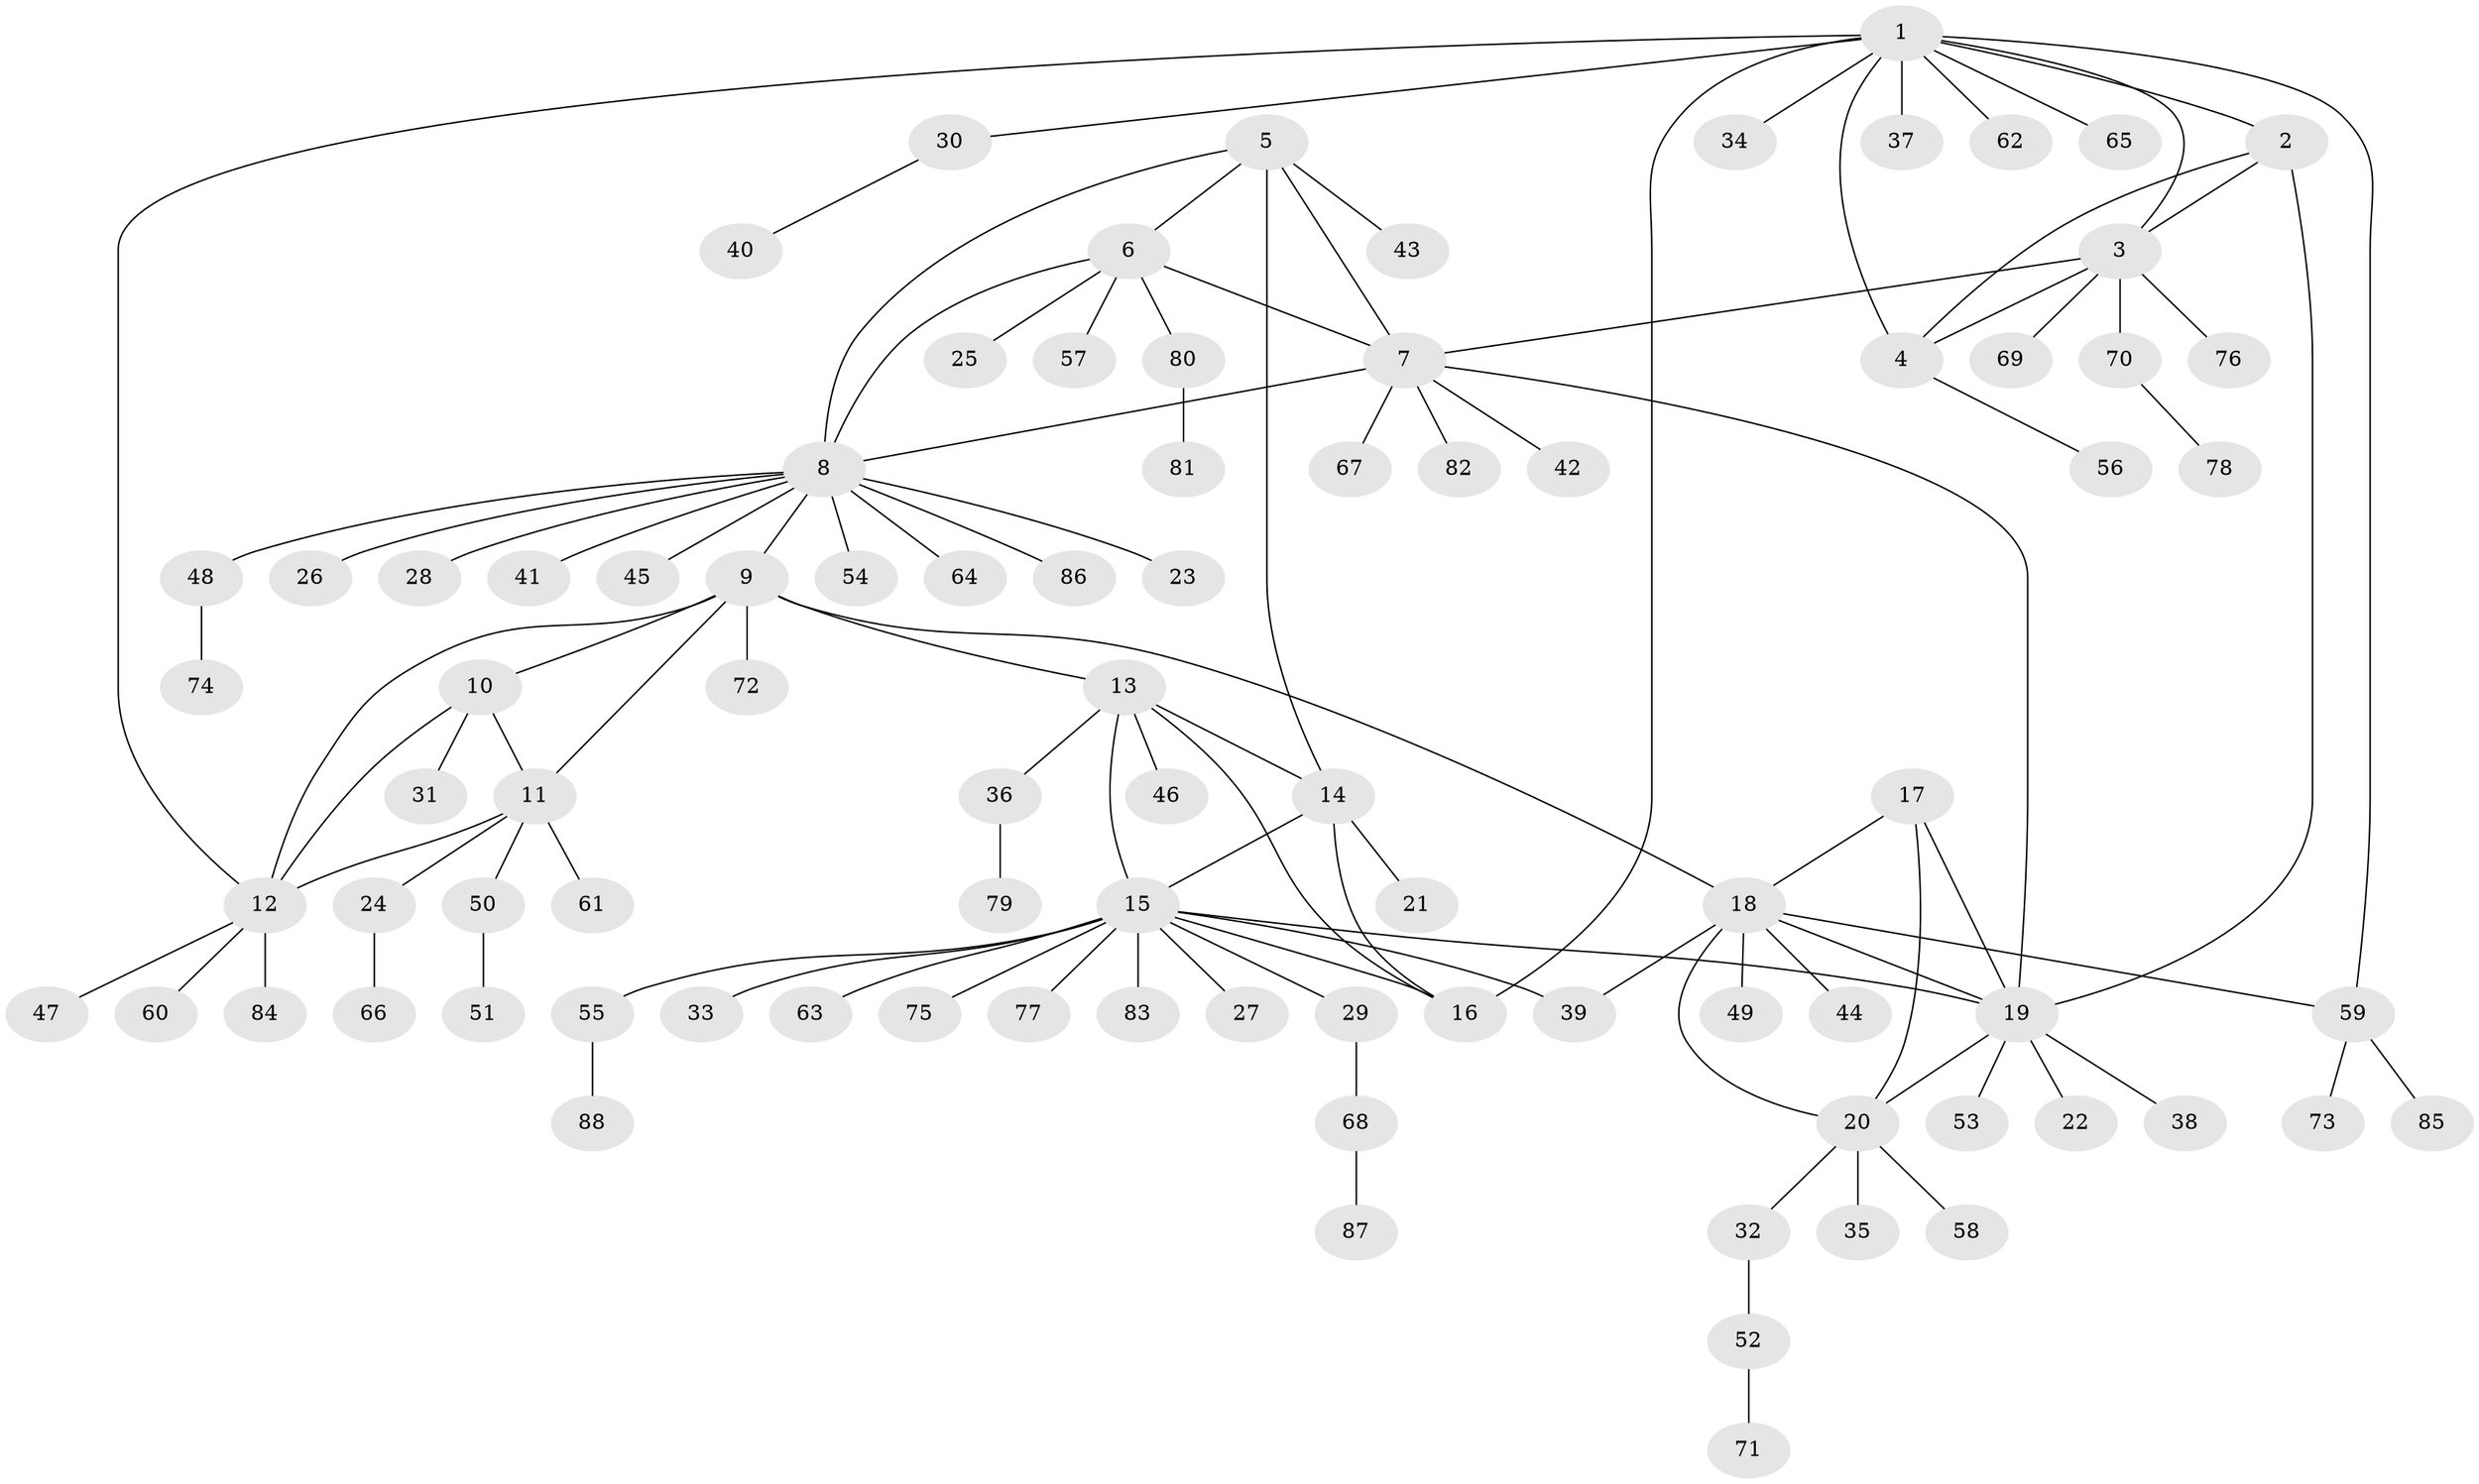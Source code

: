 // coarse degree distribution, {14: 0.029850746268656716, 3: 0.04477611940298507, 2: 0.07462686567164178, 8: 0.014925373134328358, 5: 0.014925373134328358, 12: 0.014925373134328358, 6: 0.05970149253731343, 13: 0.014925373134328358, 4: 0.014925373134328358, 10: 0.014925373134328358, 1: 0.7014925373134329}
// Generated by graph-tools (version 1.1) at 2025/24/03/03/25 07:24:09]
// undirected, 88 vertices, 110 edges
graph export_dot {
graph [start="1"]
  node [color=gray90,style=filled];
  1;
  2;
  3;
  4;
  5;
  6;
  7;
  8;
  9;
  10;
  11;
  12;
  13;
  14;
  15;
  16;
  17;
  18;
  19;
  20;
  21;
  22;
  23;
  24;
  25;
  26;
  27;
  28;
  29;
  30;
  31;
  32;
  33;
  34;
  35;
  36;
  37;
  38;
  39;
  40;
  41;
  42;
  43;
  44;
  45;
  46;
  47;
  48;
  49;
  50;
  51;
  52;
  53;
  54;
  55;
  56;
  57;
  58;
  59;
  60;
  61;
  62;
  63;
  64;
  65;
  66;
  67;
  68;
  69;
  70;
  71;
  72;
  73;
  74;
  75;
  76;
  77;
  78;
  79;
  80;
  81;
  82;
  83;
  84;
  85;
  86;
  87;
  88;
  1 -- 2;
  1 -- 3;
  1 -- 4;
  1 -- 12;
  1 -- 16;
  1 -- 30;
  1 -- 34;
  1 -- 37;
  1 -- 59;
  1 -- 62;
  1 -- 65;
  2 -- 3;
  2 -- 4;
  2 -- 19;
  3 -- 4;
  3 -- 7;
  3 -- 69;
  3 -- 70;
  3 -- 76;
  4 -- 56;
  5 -- 6;
  5 -- 7;
  5 -- 8;
  5 -- 14;
  5 -- 43;
  6 -- 7;
  6 -- 8;
  6 -- 25;
  6 -- 57;
  6 -- 80;
  7 -- 8;
  7 -- 19;
  7 -- 42;
  7 -- 67;
  7 -- 82;
  8 -- 9;
  8 -- 23;
  8 -- 26;
  8 -- 28;
  8 -- 41;
  8 -- 45;
  8 -- 48;
  8 -- 54;
  8 -- 64;
  8 -- 86;
  9 -- 10;
  9 -- 11;
  9 -- 12;
  9 -- 13;
  9 -- 18;
  9 -- 72;
  10 -- 11;
  10 -- 12;
  10 -- 31;
  11 -- 12;
  11 -- 24;
  11 -- 50;
  11 -- 61;
  12 -- 47;
  12 -- 60;
  12 -- 84;
  13 -- 14;
  13 -- 15;
  13 -- 16;
  13 -- 36;
  13 -- 46;
  14 -- 15;
  14 -- 16;
  14 -- 21;
  15 -- 16;
  15 -- 19;
  15 -- 27;
  15 -- 29;
  15 -- 33;
  15 -- 39;
  15 -- 55;
  15 -- 63;
  15 -- 75;
  15 -- 77;
  15 -- 83;
  17 -- 18;
  17 -- 19;
  17 -- 20;
  18 -- 19;
  18 -- 20;
  18 -- 39;
  18 -- 44;
  18 -- 49;
  18 -- 59;
  19 -- 20;
  19 -- 22;
  19 -- 38;
  19 -- 53;
  20 -- 32;
  20 -- 35;
  20 -- 58;
  24 -- 66;
  29 -- 68;
  30 -- 40;
  32 -- 52;
  36 -- 79;
  48 -- 74;
  50 -- 51;
  52 -- 71;
  55 -- 88;
  59 -- 73;
  59 -- 85;
  68 -- 87;
  70 -- 78;
  80 -- 81;
}
